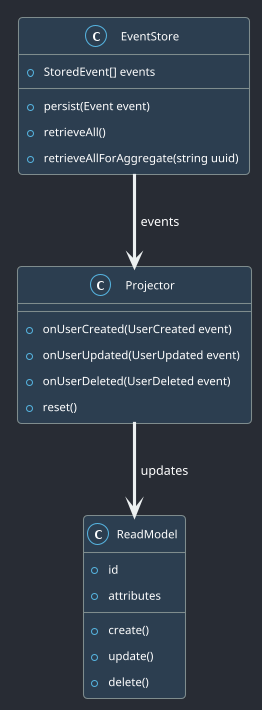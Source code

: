 
@startuml Read Model Architecture Dark (Dark Mode)

' Dark mode theme
!theme cyborg
skinparam backgroundColor #282c34
skinparam ArrowColor #ecf0f1
skinparam shadowing false
skinparam DefaultFontColor #FFFFFF

' Define styles for classes
skinparam class {
    BackgroundColor #2c3e50
    BorderColor #7f8c8d
    FontColor #FFFFFF
}

skinparam interface {
    BackgroundColor #34495e
    BorderColor #7f8c8d
    FontColor #FFFFFF
}


    class EventStore {

        +StoredEvent[] events
        +persist(Event event)
        +retrieveAll()
        +retrieveAllForAggregate(string uuid)
    
}
    
    class Projector {

        +onUserCreated(UserCreated event)
        +onUserUpdated(UserUpdated event)
        +onUserDeleted(UserDeleted event)
        +reset()
    
}
    
    class ReadModel {

        +id
        +attributes
        +create()
        +update()
        +delete()
    
}
    
    EventStore --> Projector: events
    Projector --> ReadModel: updates
@enduml